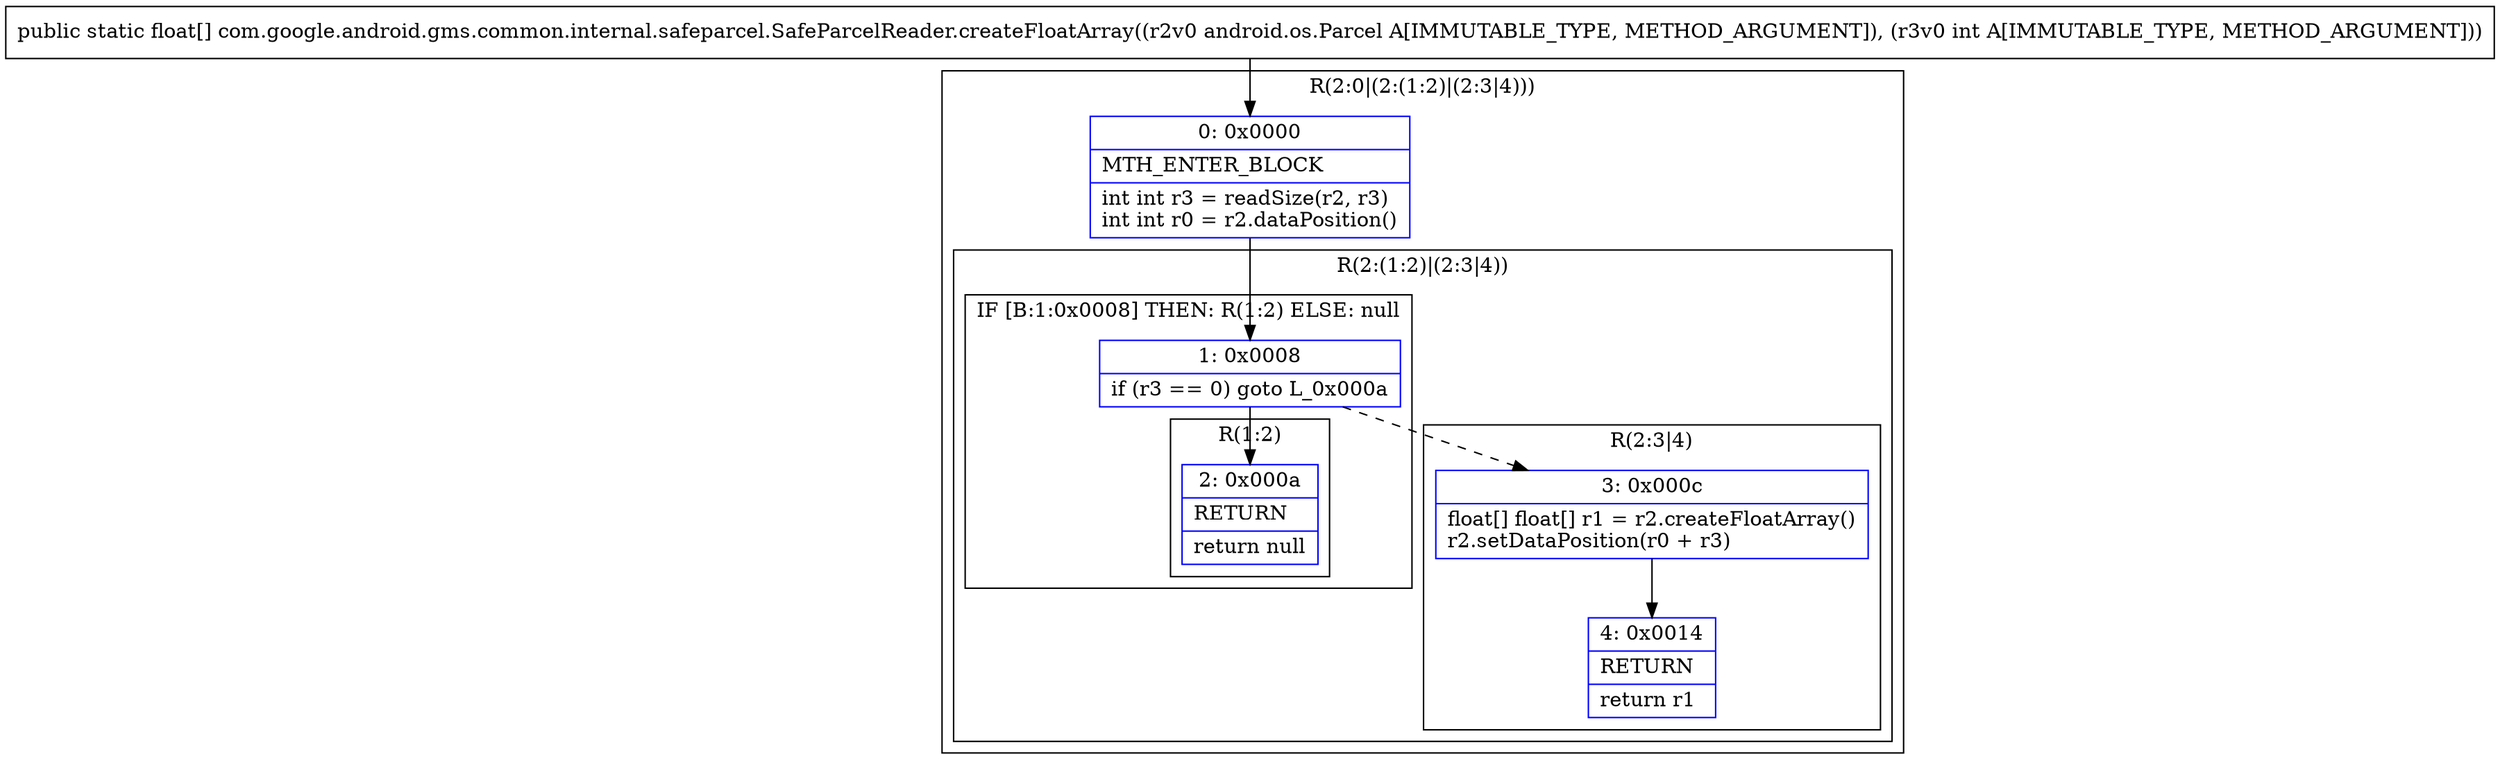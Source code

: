 digraph "CFG forcom.google.android.gms.common.internal.safeparcel.SafeParcelReader.createFloatArray(Landroid\/os\/Parcel;I)[F" {
subgraph cluster_Region_651565228 {
label = "R(2:0|(2:(1:2)|(2:3|4)))";
node [shape=record,color=blue];
Node_0 [shape=record,label="{0\:\ 0x0000|MTH_ENTER_BLOCK\l|int int r3 = readSize(r2, r3)\lint int r0 = r2.dataPosition()\l}"];
subgraph cluster_Region_2082921107 {
label = "R(2:(1:2)|(2:3|4))";
node [shape=record,color=blue];
subgraph cluster_IfRegion_1280154837 {
label = "IF [B:1:0x0008] THEN: R(1:2) ELSE: null";
node [shape=record,color=blue];
Node_1 [shape=record,label="{1\:\ 0x0008|if (r3 == 0) goto L_0x000a\l}"];
subgraph cluster_Region_382760787 {
label = "R(1:2)";
node [shape=record,color=blue];
Node_2 [shape=record,label="{2\:\ 0x000a|RETURN\l|return null\l}"];
}
}
subgraph cluster_Region_803980998 {
label = "R(2:3|4)";
node [shape=record,color=blue];
Node_3 [shape=record,label="{3\:\ 0x000c|float[] float[] r1 = r2.createFloatArray()\lr2.setDataPosition(r0 + r3)\l}"];
Node_4 [shape=record,label="{4\:\ 0x0014|RETURN\l|return r1\l}"];
}
}
}
MethodNode[shape=record,label="{public static float[] com.google.android.gms.common.internal.safeparcel.SafeParcelReader.createFloatArray((r2v0 android.os.Parcel A[IMMUTABLE_TYPE, METHOD_ARGUMENT]), (r3v0 int A[IMMUTABLE_TYPE, METHOD_ARGUMENT])) }"];
MethodNode -> Node_0;
Node_0 -> Node_1;
Node_1 -> Node_2;
Node_1 -> Node_3[style=dashed];
Node_3 -> Node_4;
}

